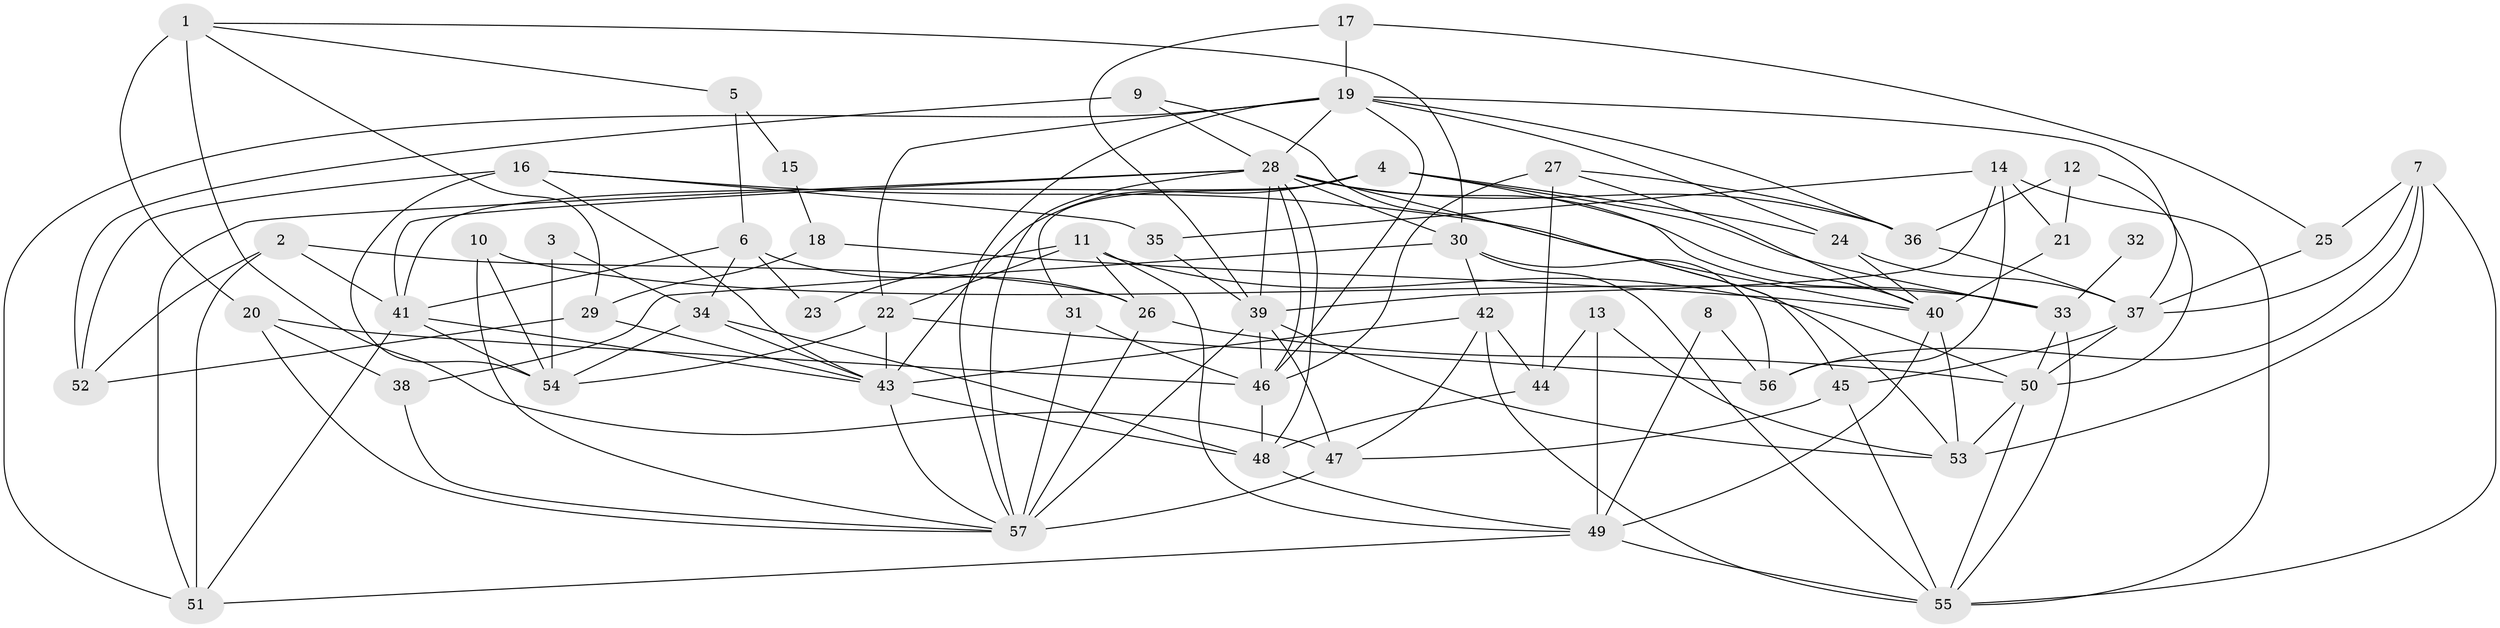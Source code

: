 // original degree distribution, {5: 0.23404255319148937, 4: 0.26595744680851063, 6: 0.05319148936170213, 2: 0.1276595744680851, 3: 0.26595744680851063, 7: 0.031914893617021274, 8: 0.02127659574468085}
// Generated by graph-tools (version 1.1) at 2025/37/03/04/25 23:37:13]
// undirected, 57 vertices, 141 edges
graph export_dot {
  node [color=gray90,style=filled];
  1;
  2;
  3;
  4;
  5;
  6;
  7;
  8;
  9;
  10;
  11;
  12;
  13;
  14;
  15;
  16;
  17;
  18;
  19;
  20;
  21;
  22;
  23;
  24;
  25;
  26;
  27;
  28;
  29;
  30;
  31;
  32;
  33;
  34;
  35;
  36;
  37;
  38;
  39;
  40;
  41;
  42;
  43;
  44;
  45;
  46;
  47;
  48;
  49;
  50;
  51;
  52;
  53;
  54;
  55;
  56;
  57;
  1 -- 5 [weight=1.0];
  1 -- 20 [weight=1.0];
  1 -- 29 [weight=1.0];
  1 -- 30 [weight=1.0];
  1 -- 47 [weight=1.0];
  2 -- 26 [weight=1.0];
  2 -- 41 [weight=1.0];
  2 -- 51 [weight=1.0];
  2 -- 52 [weight=1.0];
  3 -- 34 [weight=1.0];
  3 -- 54 [weight=1.0];
  4 -- 24 [weight=2.0];
  4 -- 31 [weight=1.0];
  4 -- 33 [weight=1.0];
  4 -- 40 [weight=1.0];
  4 -- 41 [weight=1.0];
  4 -- 43 [weight=1.0];
  5 -- 6 [weight=1.0];
  5 -- 15 [weight=1.0];
  6 -- 23 [weight=1.0];
  6 -- 26 [weight=1.0];
  6 -- 34 [weight=1.0];
  6 -- 41 [weight=1.0];
  7 -- 25 [weight=1.0];
  7 -- 37 [weight=1.0];
  7 -- 53 [weight=1.0];
  7 -- 55 [weight=1.0];
  7 -- 56 [weight=1.0];
  8 -- 49 [weight=1.0];
  8 -- 56 [weight=1.0];
  9 -- 28 [weight=1.0];
  9 -- 45 [weight=1.0];
  9 -- 52 [weight=2.0];
  10 -- 33 [weight=1.0];
  10 -- 54 [weight=1.0];
  10 -- 57 [weight=1.0];
  11 -- 22 [weight=1.0];
  11 -- 23 [weight=1.0];
  11 -- 26 [weight=1.0];
  11 -- 49 [weight=1.0];
  11 -- 50 [weight=1.0];
  12 -- 21 [weight=1.0];
  12 -- 36 [weight=1.0];
  12 -- 50 [weight=1.0];
  13 -- 44 [weight=1.0];
  13 -- 49 [weight=1.0];
  13 -- 53 [weight=1.0];
  14 -- 21 [weight=1.0];
  14 -- 35 [weight=1.0];
  14 -- 39 [weight=1.0];
  14 -- 55 [weight=1.0];
  14 -- 56 [weight=1.0];
  15 -- 18 [weight=1.0];
  16 -- 35 [weight=1.0];
  16 -- 40 [weight=1.0];
  16 -- 43 [weight=1.0];
  16 -- 52 [weight=2.0];
  16 -- 54 [weight=1.0];
  17 -- 19 [weight=1.0];
  17 -- 25 [weight=1.0];
  17 -- 39 [weight=1.0];
  18 -- 29 [weight=1.0];
  18 -- 40 [weight=1.0];
  19 -- 22 [weight=1.0];
  19 -- 24 [weight=1.0];
  19 -- 28 [weight=1.0];
  19 -- 36 [weight=1.0];
  19 -- 37 [weight=1.0];
  19 -- 46 [weight=1.0];
  19 -- 51 [weight=1.0];
  19 -- 57 [weight=1.0];
  20 -- 38 [weight=1.0];
  20 -- 46 [weight=1.0];
  20 -- 57 [weight=1.0];
  21 -- 40 [weight=2.0];
  22 -- 43 [weight=1.0];
  22 -- 54 [weight=1.0];
  22 -- 56 [weight=1.0];
  24 -- 37 [weight=1.0];
  24 -- 40 [weight=1.0];
  25 -- 37 [weight=1.0];
  26 -- 50 [weight=1.0];
  26 -- 57 [weight=1.0];
  27 -- 36 [weight=1.0];
  27 -- 40 [weight=1.0];
  27 -- 44 [weight=2.0];
  27 -- 46 [weight=1.0];
  28 -- 30 [weight=1.0];
  28 -- 33 [weight=1.0];
  28 -- 36 [weight=1.0];
  28 -- 39 [weight=1.0];
  28 -- 41 [weight=1.0];
  28 -- 46 [weight=1.0];
  28 -- 48 [weight=2.0];
  28 -- 51 [weight=1.0];
  28 -- 53 [weight=1.0];
  28 -- 57 [weight=1.0];
  29 -- 43 [weight=1.0];
  29 -- 52 [weight=1.0];
  30 -- 38 [weight=1.0];
  30 -- 42 [weight=1.0];
  30 -- 55 [weight=1.0];
  30 -- 56 [weight=2.0];
  31 -- 46 [weight=1.0];
  31 -- 57 [weight=1.0];
  32 -- 33 [weight=2.0];
  33 -- 50 [weight=1.0];
  33 -- 55 [weight=1.0];
  34 -- 43 [weight=1.0];
  34 -- 48 [weight=1.0];
  34 -- 54 [weight=1.0];
  35 -- 39 [weight=1.0];
  36 -- 37 [weight=1.0];
  37 -- 45 [weight=1.0];
  37 -- 50 [weight=1.0];
  38 -- 57 [weight=1.0];
  39 -- 46 [weight=1.0];
  39 -- 47 [weight=1.0];
  39 -- 53 [weight=1.0];
  39 -- 57 [weight=1.0];
  40 -- 49 [weight=1.0];
  40 -- 53 [weight=1.0];
  41 -- 43 [weight=1.0];
  41 -- 51 [weight=1.0];
  41 -- 54 [weight=1.0];
  42 -- 43 [weight=1.0];
  42 -- 44 [weight=1.0];
  42 -- 47 [weight=1.0];
  42 -- 55 [weight=1.0];
  43 -- 48 [weight=1.0];
  43 -- 57 [weight=1.0];
  44 -- 48 [weight=1.0];
  45 -- 47 [weight=1.0];
  45 -- 55 [weight=1.0];
  46 -- 48 [weight=1.0];
  47 -- 57 [weight=2.0];
  48 -- 49 [weight=1.0];
  49 -- 51 [weight=1.0];
  49 -- 55 [weight=1.0];
  50 -- 53 [weight=1.0];
  50 -- 55 [weight=1.0];
}
